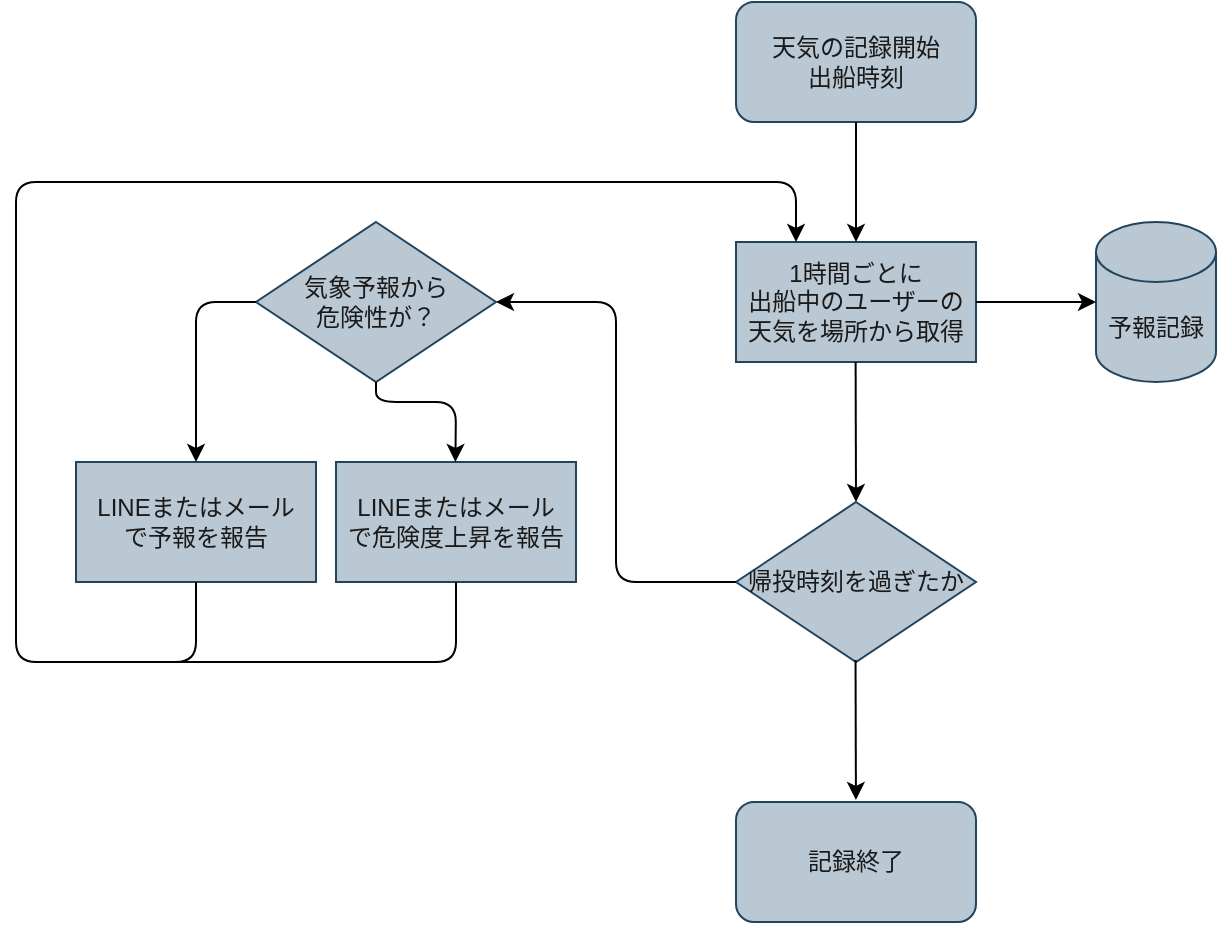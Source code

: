 <mxfile>
    <diagram id="01Pa1AFZBaFH02UaJwv6" name="ページ1">
        <mxGraphModel dx="1144" dy="565" grid="1" gridSize="10" guides="1" tooltips="1" connect="1" arrows="1" fold="1" page="1" pageScale="1" pageWidth="1169" pageHeight="827" math="0" shadow="0">
            <root>
                <mxCell id="0"/>
                <mxCell id="1" parent="0"/>
                <mxCell id="2" value="天気の記録開始&lt;br&gt;出船時刻" style="rounded=1;whiteSpace=wrap;html=1;fillColor=#bac8d3;strokeColor=#23445d;fontColor=#1A1A1A;" parent="1" vertex="1">
                    <mxGeometry x="560" y="120" width="120" height="60" as="geometry"/>
                </mxCell>
                <mxCell id="5" value="1時間ごとに&lt;br&gt;出船中のユーザーの&lt;br&gt;天気を場所から取得" style="rounded=0;whiteSpace=wrap;html=1;fillColor=#bac8d3;strokeColor=#23445d;fontColor=#1A1A1A;" parent="1" vertex="1">
                    <mxGeometry x="560" y="240" width="120" height="60" as="geometry"/>
                </mxCell>
                <mxCell id="6" value="" style="endArrow=classic;html=1;fontColor=#333333;exitX=0.5;exitY=1;exitDx=0;exitDy=0;" parent="1" source="2" target="5" edge="1">
                    <mxGeometry width="50" height="50" relative="1" as="geometry">
                        <mxPoint x="660" y="350" as="sourcePoint"/>
                        <mxPoint x="710" y="300" as="targetPoint"/>
                    </mxGeometry>
                </mxCell>
                <mxCell id="7" value="気象予報から&lt;br&gt;危険性が？" style="rhombus;whiteSpace=wrap;html=1;fontSize=12;fillColor=#bac8d3;strokeColor=#23445d;fontColor=#1A1A1A;" parent="1" vertex="1">
                    <mxGeometry x="320" y="230" width="120" height="80" as="geometry"/>
                </mxCell>
                <mxCell id="11" value="ある" style="text;html=1;strokeColor=none;fillColor=none;align=center;verticalAlign=middle;whiteSpace=wrap;rounded=0;fontSize=12;fontColor=#FFFFFF;" parent="1" vertex="1">
                    <mxGeometry x="360" y="320" width="60" height="30" as="geometry"/>
                </mxCell>
                <mxCell id="12" value="ない" style="text;html=1;strokeColor=none;fillColor=none;align=center;verticalAlign=middle;whiteSpace=wrap;rounded=0;fontSize=12;fontColor=#FFFFFF;" parent="1" vertex="1">
                    <mxGeometry x="230" y="310" width="60" height="30" as="geometry"/>
                </mxCell>
                <mxCell id="14" value="LINEまたはメール&lt;br&gt;で危険度上昇を報告" style="rounded=0;whiteSpace=wrap;html=1;fillColor=#bac8d3;strokeColor=#23445d;fontColor=#1A1A1A;" parent="1" vertex="1">
                    <mxGeometry x="360" y="350" width="120" height="60" as="geometry"/>
                </mxCell>
                <mxCell id="15" value="記録終了" style="rounded=1;whiteSpace=wrap;html=1;fillColor=#bac8d3;strokeColor=#23445d;fontColor=#1A1A1A;" parent="1" vertex="1">
                    <mxGeometry x="560" y="520" width="120" height="60" as="geometry"/>
                </mxCell>
                <mxCell id="16" value="" style="endArrow=classic;html=1;fontColor=#333333;exitX=0.5;exitY=1;exitDx=0;exitDy=0;" parent="1" source="7" edge="1">
                    <mxGeometry width="50" height="50" relative="1" as="geometry">
                        <mxPoint x="420" y="310" as="sourcePoint"/>
                        <mxPoint x="419.7" y="350" as="targetPoint"/>
                        <Array as="points">
                            <mxPoint x="380" y="320"/>
                            <mxPoint x="420" y="320"/>
                        </Array>
                    </mxGeometry>
                </mxCell>
                <mxCell id="21" value="予報記録" style="shape=cylinder3;whiteSpace=wrap;html=1;boundedLbl=1;backgroundOutline=1;size=15;fontSize=12;fillColor=#bac8d3;strokeColor=#23445d;fontColor=#1A1A1A;" parent="1" vertex="1">
                    <mxGeometry x="740" y="230" width="60" height="80" as="geometry"/>
                </mxCell>
                <mxCell id="22" value="" style="endArrow=classic;html=1;fontColor=#333333;exitX=1;exitY=0.5;exitDx=0;exitDy=0;entryX=0;entryY=0.5;entryDx=0;entryDy=0;entryPerimeter=0;" parent="1" source="5" target="21" edge="1">
                    <mxGeometry width="50" height="50" relative="1" as="geometry">
                        <mxPoint x="629.76" y="310" as="sourcePoint"/>
                        <mxPoint x="630" y="360" as="targetPoint"/>
                    </mxGeometry>
                </mxCell>
                <mxCell id="23" value="LINEまたはメール&lt;br&gt;で予報を報告" style="rounded=0;whiteSpace=wrap;html=1;fillColor=#bac8d3;strokeColor=#23445d;fontColor=#1A1A1A;" parent="1" vertex="1">
                    <mxGeometry x="230" y="350" width="120" height="60" as="geometry"/>
                </mxCell>
                <mxCell id="26" value="" style="endArrow=classic;html=1;fontColor=#333333;exitX=0.5;exitY=1;exitDx=0;exitDy=0;entryX=0.25;entryY=0;entryDx=0;entryDy=0;" parent="1" source="23" target="5" edge="1">
                    <mxGeometry width="50" height="50" relative="1" as="geometry">
                        <mxPoint x="570.0" y="280" as="sourcePoint"/>
                        <mxPoint x="490" y="280" as="targetPoint"/>
                        <Array as="points">
                            <mxPoint x="290" y="450"/>
                            <mxPoint x="200" y="450"/>
                            <mxPoint x="200" y="210"/>
                            <mxPoint x="590" y="210"/>
                        </Array>
                    </mxGeometry>
                </mxCell>
                <mxCell id="27" value="" style="endArrow=none;html=1;fontSize=12;fontColor=#1A1A1A;entryX=0.5;entryY=1;entryDx=0;entryDy=0;" parent="1" target="14" edge="1">
                    <mxGeometry width="50" height="50" relative="1" as="geometry">
                        <mxPoint x="280" y="450" as="sourcePoint"/>
                        <mxPoint x="560" y="350" as="targetPoint"/>
                        <Array as="points">
                            <mxPoint x="420" y="450"/>
                        </Array>
                    </mxGeometry>
                </mxCell>
                <mxCell id="28" value="" style="endArrow=classic;html=1;fontColor=#333333;exitX=0.5;exitY=1;exitDx=0;exitDy=0;entryX=0.5;entryY=0;entryDx=0;entryDy=0;" parent="1" target="31" edge="1">
                    <mxGeometry width="50" height="50" relative="1" as="geometry">
                        <mxPoint x="619.81" y="300" as="sourcePoint"/>
                        <mxPoint x="619.81" y="360" as="targetPoint"/>
                    </mxGeometry>
                </mxCell>
                <mxCell id="31" value="帰投時刻を過ぎたか" style="rhombus;whiteSpace=wrap;html=1;fontSize=12;fillColor=#bac8d3;strokeColor=#23445d;fontColor=#1A1A1A;" parent="1" vertex="1">
                    <mxGeometry x="560" y="370" width="120" height="80" as="geometry"/>
                </mxCell>
                <mxCell id="33" value="" style="endArrow=classic;html=1;fontColor=#333333;exitX=0.5;exitY=1;exitDx=0;exitDy=0;entryX=0.5;entryY=0;entryDx=0;entryDy=0;" parent="1" edge="1">
                    <mxGeometry width="50" height="50" relative="1" as="geometry">
                        <mxPoint x="619.77" y="449" as="sourcePoint"/>
                        <mxPoint x="619.96" y="519" as="targetPoint"/>
                    </mxGeometry>
                </mxCell>
                <mxCell id="34" value="はい" style="text;html=1;strokeColor=none;fillColor=none;align=center;verticalAlign=middle;whiteSpace=wrap;rounded=0;fontSize=12;fontColor=#FFFFFF;" parent="1" vertex="1">
                    <mxGeometry x="570" y="468.5" width="60" height="30" as="geometry"/>
                </mxCell>
                <mxCell id="35" value="いいえ" style="text;html=1;strokeColor=none;fillColor=none;align=center;verticalAlign=middle;whiteSpace=wrap;rounded=0;fontSize=12;fontColor=#FFFFFF;" parent="1" vertex="1">
                    <mxGeometry x="510" y="365" width="60" height="30" as="geometry"/>
                </mxCell>
                <mxCell id="36" value="" style="endArrow=classic;html=1;fontColor=#333333;exitX=0;exitY=0.5;exitDx=0;exitDy=0;" parent="1" source="31" edge="1">
                    <mxGeometry width="50" height="50" relative="1" as="geometry">
                        <mxPoint x="629.77" y="459" as="sourcePoint"/>
                        <mxPoint x="440" y="270" as="targetPoint"/>
                        <Array as="points">
                            <mxPoint x="500" y="410"/>
                            <mxPoint x="500" y="270"/>
                        </Array>
                    </mxGeometry>
                </mxCell>
                <mxCell id="38" value="" style="endArrow=classic;html=1;fontColor=#333333;exitX=0;exitY=0.5;exitDx=0;exitDy=0;entryX=0.5;entryY=0;entryDx=0;entryDy=0;" parent="1" source="7" target="23" edge="1">
                    <mxGeometry width="50" height="50" relative="1" as="geometry">
                        <mxPoint x="280.0" y="280" as="sourcePoint"/>
                        <mxPoint x="280.19" y="350" as="targetPoint"/>
                        <Array as="points">
                            <mxPoint x="290" y="270"/>
                        </Array>
                    </mxGeometry>
                </mxCell>
            </root>
        </mxGraphModel>
    </diagram>
</mxfile>